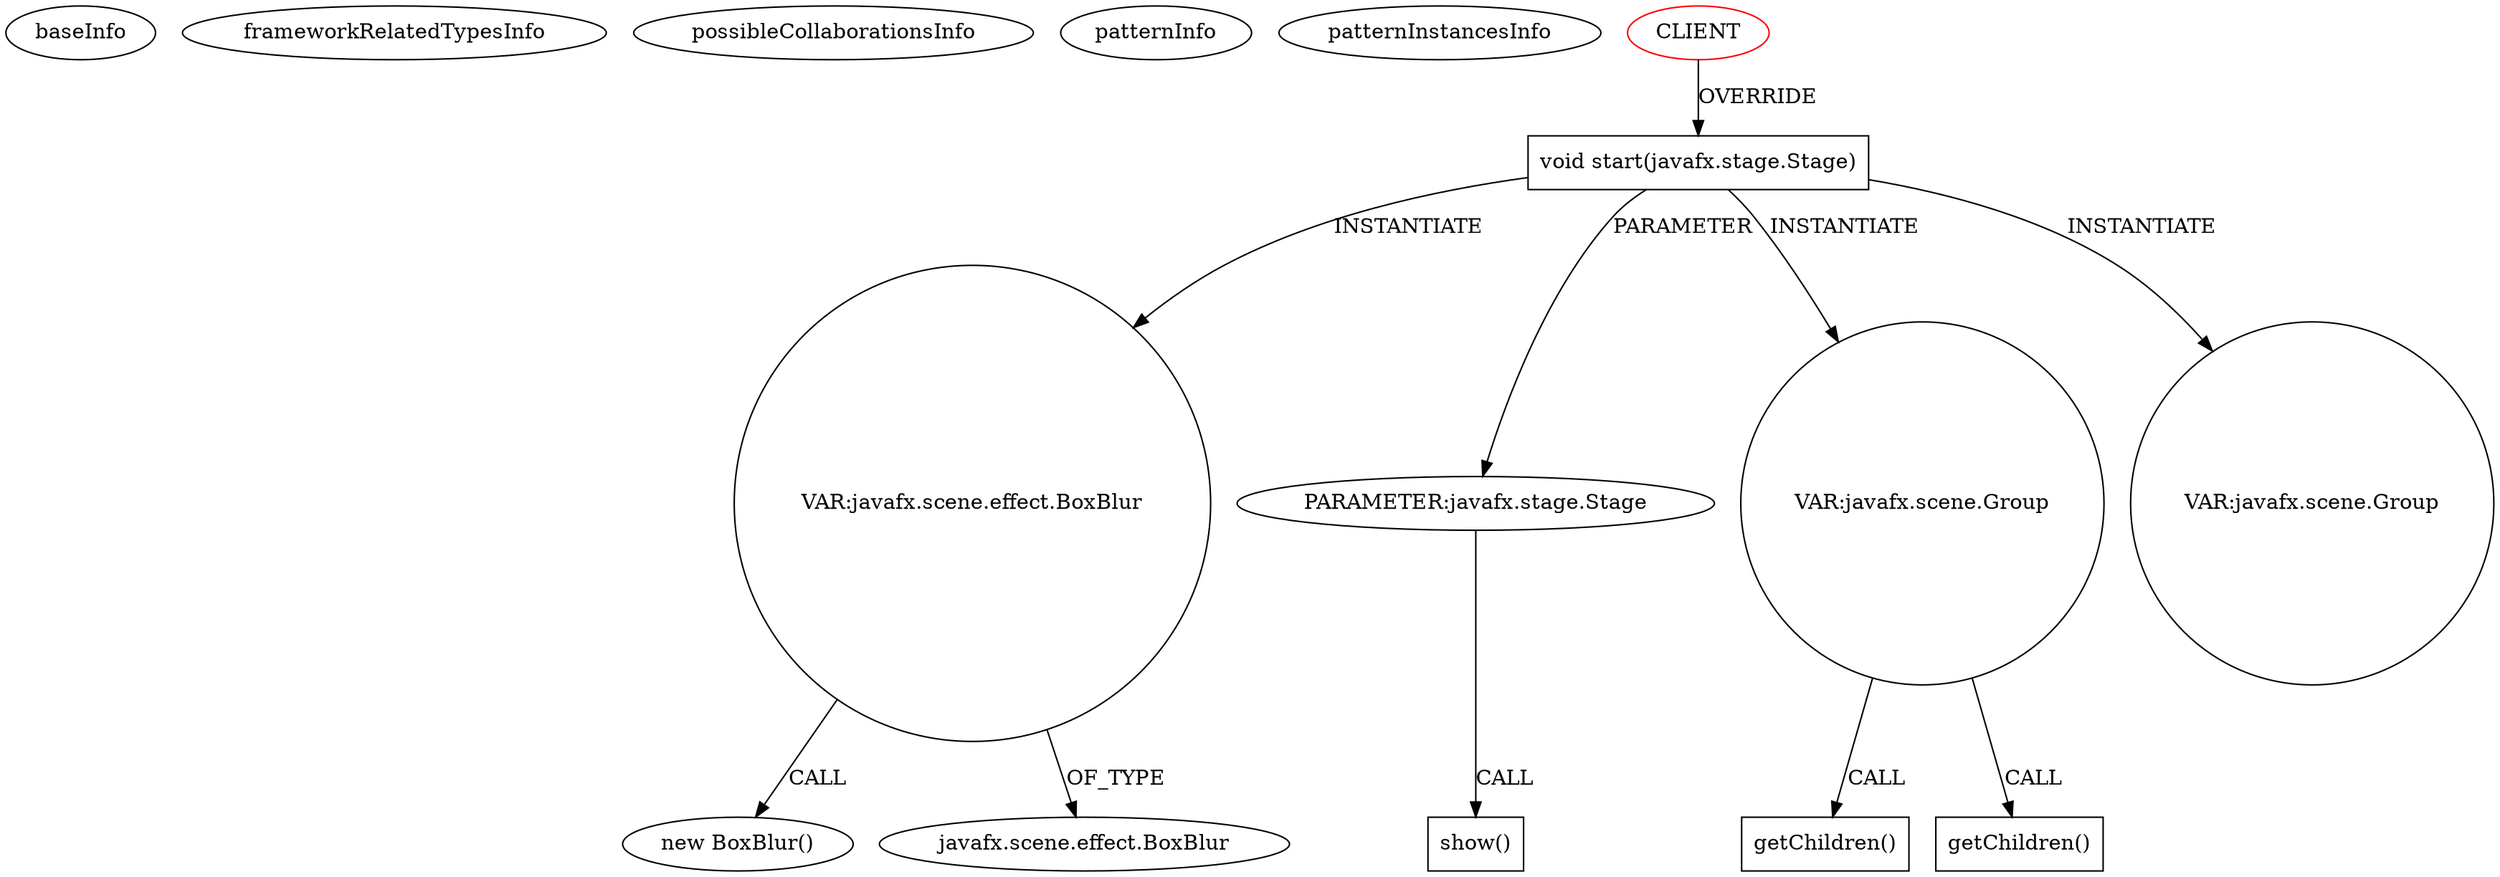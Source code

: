 digraph {
baseInfo[graphId=3531,category="pattern",isAnonymous=false,possibleRelation=false]
frameworkRelatedTypesInfo[]
possibleCollaborationsInfo[]
patternInfo[frequency=4.0,patternRootClient=0]
patternInstancesInfo[0="ChrisWongAtCUHK-JavaFX~/ChrisWongAtCUHK-JavaFX/JavaFX-master/ColorfulCircles/src/colorfulcircles/ColorfulCircles.java~ColorfulCircles~225",1="VaibhavJain-JavaFx-2.0-Ludo~/VaibhavJain-JavaFx-2.0-Ludo/JavaFx-2.0-Ludo-master/src/org/vaib/LudoMain.java~LudoMain~1569",2="santi-gonzalez-javafx-tutos~/santi-gonzalez-javafx-tutos/javafx-tutos-master/JavaFXColorfulCircles/src/cat/santi/javafx/tuto4/ColorfulCircles.java~ColorfulCircles~4092",3="emag-javafx-practice~/emag-javafx-practice/javafx-practice-master/animation/src/main/java/org/emamotor/javafx/animation/ColorfulCircles.java~ColorfulCircles~2619"]
253[label="new BoxBlur()",vertexType="CONSTRUCTOR_CALL",isFrameworkType=false]
254[label="VAR:javafx.scene.effect.BoxBlur",vertexType="VARIABLE_EXPRESION",isFrameworkType=false,shape=circle]
255[label="javafx.scene.effect.BoxBlur",vertexType="FRAMEWORK_CLASS_TYPE",isFrameworkType=false]
9[label="void start(javafx.stage.Stage)",vertexType="OVERRIDING_METHOD_DECLARATION",isFrameworkType=false,shape=box]
0[label="CLIENT",vertexType="ROOT_CLIENT_CLASS_DECLARATION",isFrameworkType=false,color=red]
10[label="PARAMETER:javafx.stage.Stage",vertexType="PARAMETER_DECLARATION",isFrameworkType=false]
79[label="show()",vertexType="INSIDE_CALL",isFrameworkType=false,shape=box]
17[label="VAR:javafx.scene.Group",vertexType="VARIABLE_EXPRESION",isFrameworkType=false,shape=circle]
75[label="getChildren()",vertexType="INSIDE_CALL",isFrameworkType=false,shape=box]
20[label="VAR:javafx.scene.Group",vertexType="VARIABLE_EXPRESION",isFrameworkType=false,shape=circle]
77[label="getChildren()",vertexType="INSIDE_CALL",isFrameworkType=false,shape=box]
9->10[label="PARAMETER"]
9->17[label="INSTANTIATE"]
17->75[label="CALL"]
254->253[label="CALL"]
254->255[label="OF_TYPE"]
0->9[label="OVERRIDE"]
10->79[label="CALL"]
17->77[label="CALL"]
9->254[label="INSTANTIATE"]
9->20[label="INSTANTIATE"]
}
